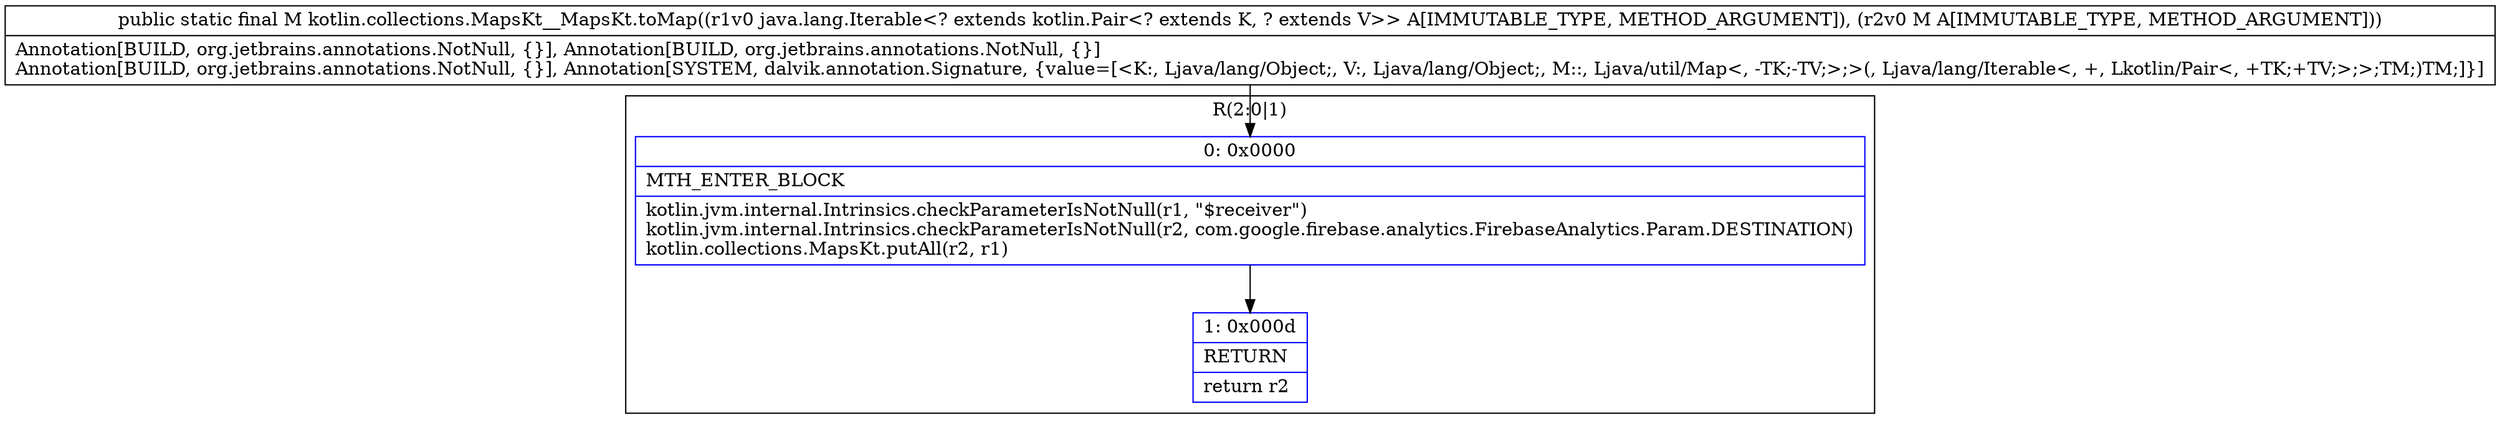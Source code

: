 digraph "CFG forkotlin.collections.MapsKt__MapsKt.toMap(Ljava\/lang\/Iterable;Ljava\/util\/Map;)Ljava\/util\/Map;" {
subgraph cluster_Region_351100761 {
label = "R(2:0|1)";
node [shape=record,color=blue];
Node_0 [shape=record,label="{0\:\ 0x0000|MTH_ENTER_BLOCK\l|kotlin.jvm.internal.Intrinsics.checkParameterIsNotNull(r1, \"$receiver\")\lkotlin.jvm.internal.Intrinsics.checkParameterIsNotNull(r2, com.google.firebase.analytics.FirebaseAnalytics.Param.DESTINATION)\lkotlin.collections.MapsKt.putAll(r2, r1)\l}"];
Node_1 [shape=record,label="{1\:\ 0x000d|RETURN\l|return r2\l}"];
}
MethodNode[shape=record,label="{public static final M kotlin.collections.MapsKt__MapsKt.toMap((r1v0 java.lang.Iterable\<? extends kotlin.Pair\<? extends K, ? extends V\>\> A[IMMUTABLE_TYPE, METHOD_ARGUMENT]), (r2v0 M A[IMMUTABLE_TYPE, METHOD_ARGUMENT]))  | Annotation[BUILD, org.jetbrains.annotations.NotNull, \{\}], Annotation[BUILD, org.jetbrains.annotations.NotNull, \{\}]\lAnnotation[BUILD, org.jetbrains.annotations.NotNull, \{\}], Annotation[SYSTEM, dalvik.annotation.Signature, \{value=[\<K:, Ljava\/lang\/Object;, V:, Ljava\/lang\/Object;, M::, Ljava\/util\/Map\<, \-TK;\-TV;\>;\>(, Ljava\/lang\/Iterable\<, +, Lkotlin\/Pair\<, +TK;+TV;\>;\>;TM;)TM;]\}]\l}"];
MethodNode -> Node_0;
Node_0 -> Node_1;
}

